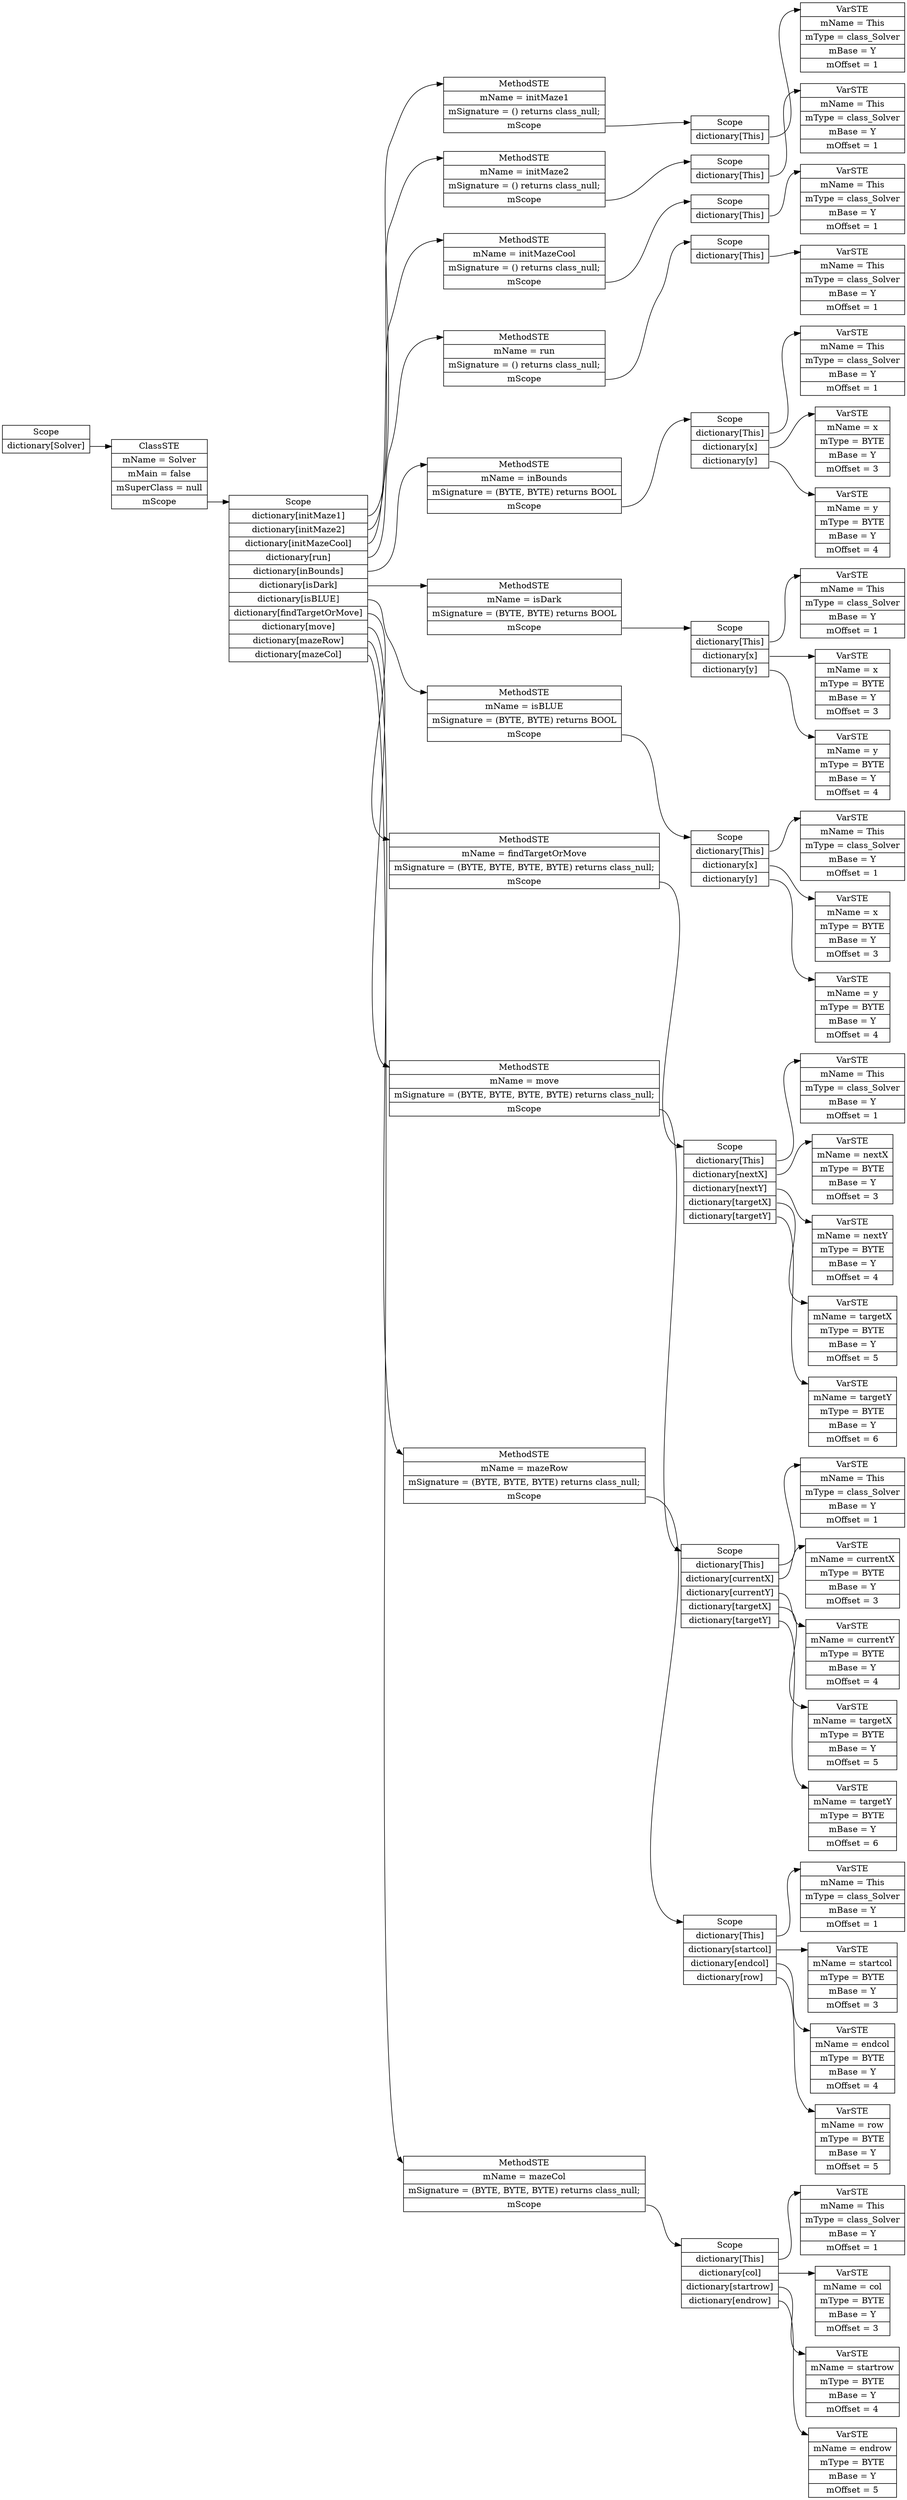 digraph SymTable {
	graph [rankdir="LR"];
	node [shape=record];
	0 [label=" <f0> Scope | <f1> dictionary\[Solver\] "];
	0:<f1> -> 1:<f0>;
	1 [label=" <f0> ClassSTE | <f1> mName = Solver| <f2> mMain = false| <f3> mSuperClass = null| <f4> mScope "];
	1:<f4> -> 2:<f0>;
	2 [label=" <f0> Scope | <f1> dictionary\[initMaze1\] | <f2> dictionary\[initMaze2\] | <f3> dictionary\[initMazeCool\] | <f4> dictionary\[run\] | <f5> dictionary\[inBounds\] | <f6> dictionary\[isDark\] | <f7> dictionary\[isBLUE\] | <f8> dictionary\[findTargetOrMove\] | <f9> dictionary\[move\] | <f10> dictionary\[mazeRow\] | <f11> dictionary\[mazeCol\] "];
	2:<f1> -> 3:<f0>;
	3 [label=" <f0> MethodSTE | <f1> mName = initMaze1| <f2> mSignature = () returns class_null;| <f3> mScope "];
	3:<f3> -> 4:<f0>;
	4 [label=" <f0> Scope | <f1> dictionary\[This\] "];
	4:<f1> -> 5:<f0>;
	5 [label=" <f0> VarSTE | <f1> mName = This| <f2> mType = class_Solver| <f3> mBase = Y| <f4> mOffset = 1"];
	2:<f2> -> 6:<f0>;
	6 [label=" <f0> MethodSTE | <f1> mName = initMaze2| <f2> mSignature = () returns class_null;| <f3> mScope "];
	6:<f3> -> 7:<f0>;
	7 [label=" <f0> Scope | <f1> dictionary\[This\] "];
	7:<f1> -> 8:<f0>;
	8 [label=" <f0> VarSTE | <f1> mName = This| <f2> mType = class_Solver| <f3> mBase = Y| <f4> mOffset = 1"];
	2:<f3> -> 9:<f0>;
	9 [label=" <f0> MethodSTE | <f1> mName = initMazeCool| <f2> mSignature = () returns class_null;| <f3> mScope "];
	9:<f3> -> 10:<f0>;
	10 [label=" <f0> Scope | <f1> dictionary\[This\] "];
	10:<f1> -> 11:<f0>;
	11 [label=" <f0> VarSTE | <f1> mName = This| <f2> mType = class_Solver| <f3> mBase = Y| <f4> mOffset = 1"];
	2:<f4> -> 12:<f0>;
	12 [label=" <f0> MethodSTE | <f1> mName = run| <f2> mSignature = () returns class_null;| <f3> mScope "];
	12:<f3> -> 13:<f0>;
	13 [label=" <f0> Scope | <f1> dictionary\[This\] "];
	13:<f1> -> 14:<f0>;
	14 [label=" <f0> VarSTE | <f1> mName = This| <f2> mType = class_Solver| <f3> mBase = Y| <f4> mOffset = 1"];
	2:<f5> -> 15:<f0>;
	15 [label=" <f0> MethodSTE | <f1> mName = inBounds| <f2> mSignature = (BYTE, BYTE) returns BOOL| <f3> mScope "];
	15:<f3> -> 16:<f0>;
	16 [label=" <f0> Scope | <f1> dictionary\[This\] | <f2> dictionary\[x\] | <f3> dictionary\[y\] "];
	16:<f1> -> 17:<f0>;
	17 [label=" <f0> VarSTE | <f1> mName = This| <f2> mType = class_Solver| <f3> mBase = Y| <f4> mOffset = 1"];
	16:<f2> -> 18:<f0>;
	18 [label=" <f0> VarSTE | <f1> mName = x| <f2> mType = BYTE| <f3> mBase = Y| <f4> mOffset = 3"];
	16:<f3> -> 19:<f0>;
	19 [label=" <f0> VarSTE | <f1> mName = y| <f2> mType = BYTE| <f3> mBase = Y| <f4> mOffset = 4"];
	2:<f6> -> 20:<f0>;
	20 [label=" <f0> MethodSTE | <f1> mName = isDark| <f2> mSignature = (BYTE, BYTE) returns BOOL| <f3> mScope "];
	20:<f3> -> 21:<f0>;
	21 [label=" <f0> Scope | <f1> dictionary\[This\] | <f2> dictionary\[x\] | <f3> dictionary\[y\] "];
	21:<f1> -> 22:<f0>;
	22 [label=" <f0> VarSTE | <f1> mName = This| <f2> mType = class_Solver| <f3> mBase = Y| <f4> mOffset = 1"];
	21:<f2> -> 23:<f0>;
	23 [label=" <f0> VarSTE | <f1> mName = x| <f2> mType = BYTE| <f3> mBase = Y| <f4> mOffset = 3"];
	21:<f3> -> 24:<f0>;
	24 [label=" <f0> VarSTE | <f1> mName = y| <f2> mType = BYTE| <f3> mBase = Y| <f4> mOffset = 4"];
	2:<f7> -> 25:<f0>;
	25 [label=" <f0> MethodSTE | <f1> mName = isBLUE| <f2> mSignature = (BYTE, BYTE) returns BOOL| <f3> mScope "];
	25:<f3> -> 26:<f0>;
	26 [label=" <f0> Scope | <f1> dictionary\[This\] | <f2> dictionary\[x\] | <f3> dictionary\[y\] "];
	26:<f1> -> 27:<f0>;
	27 [label=" <f0> VarSTE | <f1> mName = This| <f2> mType = class_Solver| <f3> mBase = Y| <f4> mOffset = 1"];
	26:<f2> -> 28:<f0>;
	28 [label=" <f0> VarSTE | <f1> mName = x| <f2> mType = BYTE| <f3> mBase = Y| <f4> mOffset = 3"];
	26:<f3> -> 29:<f0>;
	29 [label=" <f0> VarSTE | <f1> mName = y| <f2> mType = BYTE| <f3> mBase = Y| <f4> mOffset = 4"];
	2:<f8> -> 30:<f0>;
	30 [label=" <f0> MethodSTE | <f1> mName = findTargetOrMove| <f2> mSignature = (BYTE, BYTE, BYTE, BYTE) returns class_null;| <f3> mScope "];
	30:<f3> -> 31:<f0>;
	31 [label=" <f0> Scope | <f1> dictionary\[This\] | <f2> dictionary\[nextX\] | <f3> dictionary\[nextY\] | <f4> dictionary\[targetX\] | <f5> dictionary\[targetY\] "];
	31:<f1> -> 32:<f0>;
	32 [label=" <f0> VarSTE | <f1> mName = This| <f2> mType = class_Solver| <f3> mBase = Y| <f4> mOffset = 1"];
	31:<f2> -> 33:<f0>;
	33 [label=" <f0> VarSTE | <f1> mName = nextX| <f2> mType = BYTE| <f3> mBase = Y| <f4> mOffset = 3"];
	31:<f3> -> 34:<f0>;
	34 [label=" <f0> VarSTE | <f1> mName = nextY| <f2> mType = BYTE| <f3> mBase = Y| <f4> mOffset = 4"];
	31:<f4> -> 35:<f0>;
	35 [label=" <f0> VarSTE | <f1> mName = targetX| <f2> mType = BYTE| <f3> mBase = Y| <f4> mOffset = 5"];
	31:<f5> -> 36:<f0>;
	36 [label=" <f0> VarSTE | <f1> mName = targetY| <f2> mType = BYTE| <f3> mBase = Y| <f4> mOffset = 6"];
	2:<f9> -> 37:<f0>;
	37 [label=" <f0> MethodSTE | <f1> mName = move| <f2> mSignature = (BYTE, BYTE, BYTE, BYTE) returns class_null;| <f3> mScope "];
	37:<f3> -> 38:<f0>;
	38 [label=" <f0> Scope | <f1> dictionary\[This\] | <f2> dictionary\[currentX\] | <f3> dictionary\[currentY\] | <f4> dictionary\[targetX\] | <f5> dictionary\[targetY\] "];
	38:<f1> -> 39:<f0>;
	39 [label=" <f0> VarSTE | <f1> mName = This| <f2> mType = class_Solver| <f3> mBase = Y| <f4> mOffset = 1"];
	38:<f2> -> 40:<f0>;
	40 [label=" <f0> VarSTE | <f1> mName = currentX| <f2> mType = BYTE| <f3> mBase = Y| <f4> mOffset = 3"];
	38:<f3> -> 41:<f0>;
	41 [label=" <f0> VarSTE | <f1> mName = currentY| <f2> mType = BYTE| <f3> mBase = Y| <f4> mOffset = 4"];
	38:<f4> -> 42:<f0>;
	42 [label=" <f0> VarSTE | <f1> mName = targetX| <f2> mType = BYTE| <f3> mBase = Y| <f4> mOffset = 5"];
	38:<f5> -> 43:<f0>;
	43 [label=" <f0> VarSTE | <f1> mName = targetY| <f2> mType = BYTE| <f3> mBase = Y| <f4> mOffset = 6"];
	2:<f10> -> 44:<f0>;
	44 [label=" <f0> MethodSTE | <f1> mName = mazeRow| <f2> mSignature = (BYTE, BYTE, BYTE) returns class_null;| <f3> mScope "];
	44:<f3> -> 45:<f0>;
	45 [label=" <f0> Scope | <f1> dictionary\[This\] | <f2> dictionary\[startcol\] | <f3> dictionary\[endcol\] | <f4> dictionary\[row\] "];
	45:<f1> -> 46:<f0>;
	46 [label=" <f0> VarSTE | <f1> mName = This| <f2> mType = class_Solver| <f3> mBase = Y| <f4> mOffset = 1"];
	45:<f2> -> 47:<f0>;
	47 [label=" <f0> VarSTE | <f1> mName = startcol| <f2> mType = BYTE| <f3> mBase = Y| <f4> mOffset = 3"];
	45:<f3> -> 48:<f0>;
	48 [label=" <f0> VarSTE | <f1> mName = endcol| <f2> mType = BYTE| <f3> mBase = Y| <f4> mOffset = 4"];
	45:<f4> -> 49:<f0>;
	49 [label=" <f0> VarSTE | <f1> mName = row| <f2> mType = BYTE| <f3> mBase = Y| <f4> mOffset = 5"];
	2:<f11> -> 50:<f0>;
	50 [label=" <f0> MethodSTE | <f1> mName = mazeCol| <f2> mSignature = (BYTE, BYTE, BYTE) returns class_null;| <f3> mScope "];
	50:<f3> -> 51:<f0>;
	51 [label=" <f0> Scope | <f1> dictionary\[This\] | <f2> dictionary\[col\] | <f3> dictionary\[startrow\] | <f4> dictionary\[endrow\] "];
	51:<f1> -> 52:<f0>;
	52 [label=" <f0> VarSTE | <f1> mName = This| <f2> mType = class_Solver| <f3> mBase = Y| <f4> mOffset = 1"];
	51:<f2> -> 53:<f0>;
	53 [label=" <f0> VarSTE | <f1> mName = col| <f2> mType = BYTE| <f3> mBase = Y| <f4> mOffset = 3"];
	51:<f3> -> 54:<f0>;
	54 [label=" <f0> VarSTE | <f1> mName = startrow| <f2> mType = BYTE| <f3> mBase = Y| <f4> mOffset = 4"];
	51:<f4> -> 55:<f0>;
	55 [label=" <f0> VarSTE | <f1> mName = endrow| <f2> mType = BYTE| <f3> mBase = Y| <f4> mOffset = 5"];
}
